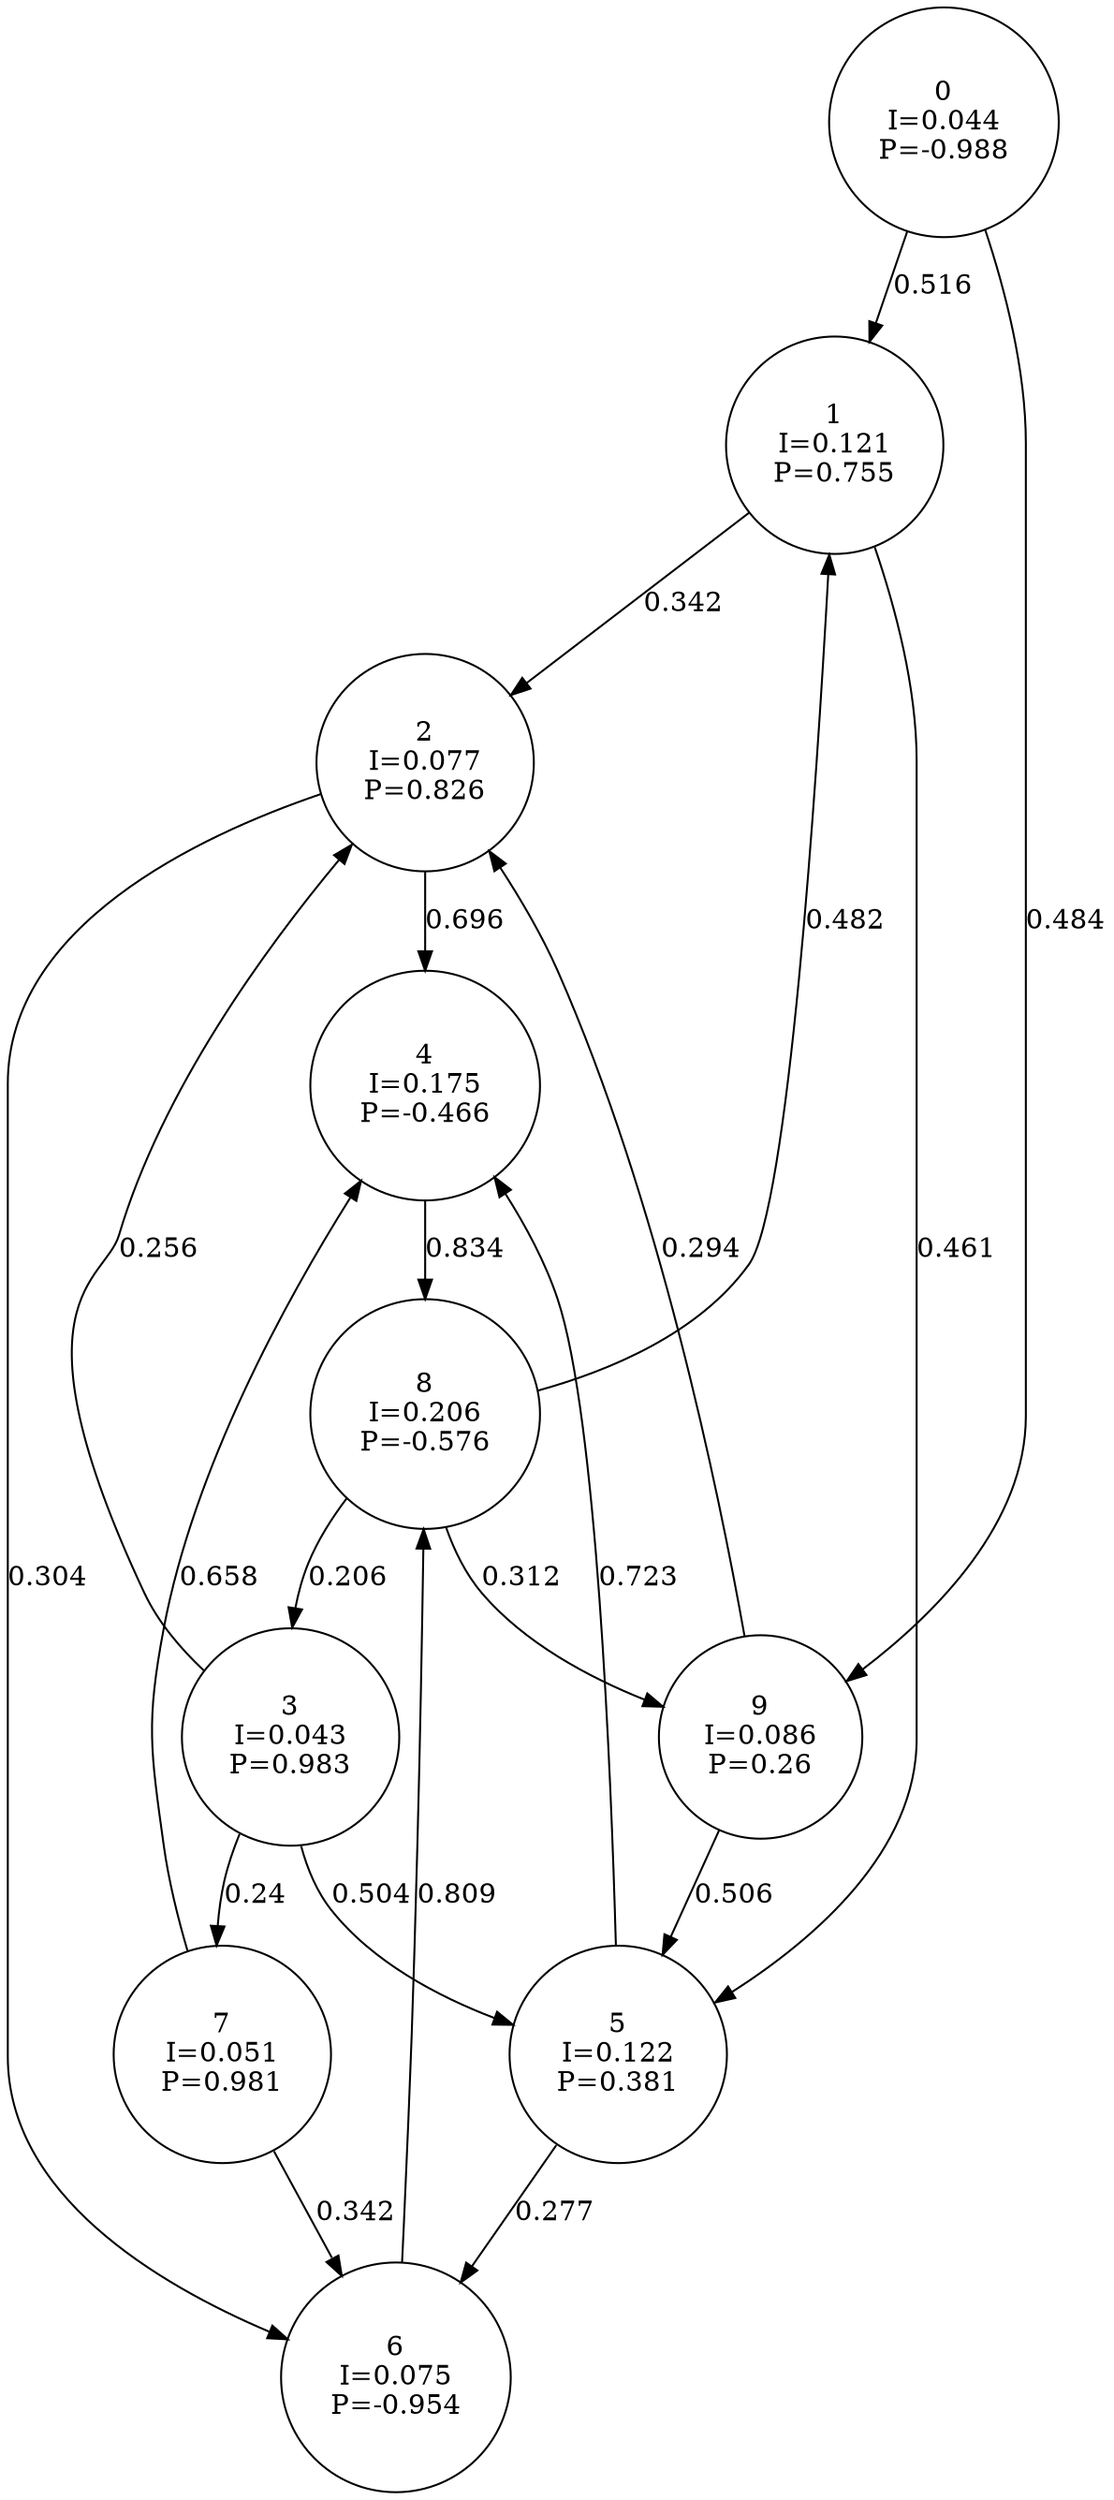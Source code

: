 digraph a {
0 [shape=circle, label="0\nI=0.044\nP=-0.988"];
	0 -> 1 [label="0.516"];
	0 -> 9 [label="0.484"];
1 [shape=circle, label="1\nI=0.121\nP=0.755"];
	1 -> 2 [label="0.342"];
	1 -> 5 [label="0.461"];
2 [shape=circle, label="2\nI=0.077\nP=0.826"];
	2 -> 4 [label="0.696"];
	2 -> 6 [label="0.304"];
3 [shape=circle, label="3\nI=0.043\nP=0.983"];
	3 -> 2 [label="0.256"];
	3 -> 5 [label="0.504"];
	3 -> 7 [label="0.24"];
4 [shape=circle, label="4\nI=0.175\nP=-0.466"];
	4 -> 8 [label="0.834"];
5 [shape=circle, label="5\nI=0.122\nP=0.381"];
	5 -> 4 [label="0.723"];
	5 -> 6 [label="0.277"];
6 [shape=circle, label="6\nI=0.075\nP=-0.954"];
	6 -> 8 [label="0.809"];
7 [shape=circle, label="7\nI=0.051\nP=0.981"];
	7 -> 4 [label="0.658"];
	7 -> 6 [label="0.342"];
8 [shape=circle, label="8\nI=0.206\nP=-0.576"];
	8 -> 1 [label="0.482"];
	8 -> 3 [label="0.206"];
	8 -> 9 [label="0.312"];
9 [shape=circle, label="9\nI=0.086\nP=0.26"];
	9 -> 2 [label="0.294"];
	9 -> 5 [label="0.506"];
}